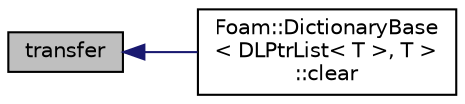 digraph "transfer"
{
  bgcolor="transparent";
  edge [fontname="Helvetica",fontsize="10",labelfontname="Helvetica",labelfontsize="10"];
  node [fontname="Helvetica",fontsize="10",shape=record];
  rankdir="LR";
  Node1933 [label="transfer",height=0.2,width=0.4,color="black", fillcolor="grey75", style="filled", fontcolor="black"];
  Node1933 -> Node1934 [dir="back",color="midnightblue",fontsize="10",style="solid",fontname="Helvetica"];
  Node1934 [label="Foam::DictionaryBase\l\< DLPtrList\< T \>, T \>\l::clear",height=0.2,width=0.4,color="black",URL="$a26805.html#ac8bb3912a3ce86b15842e79d0b421204",tooltip="Clear the dictionary. "];
}
